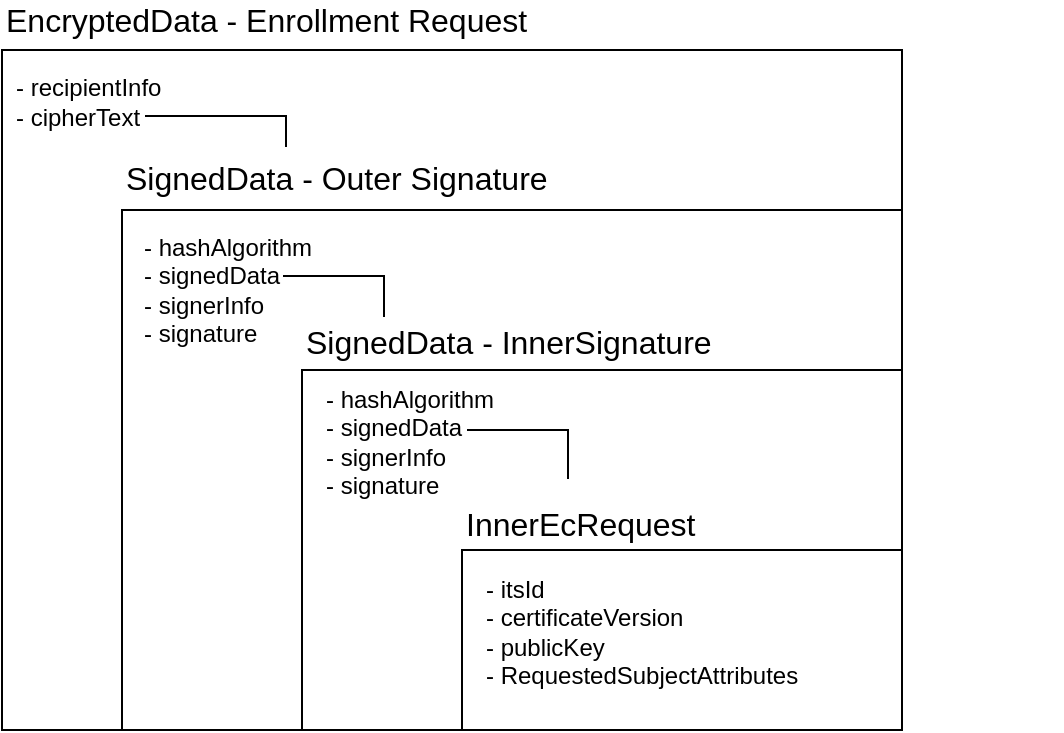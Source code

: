 <mxfile version="12.1.0" type="device" pages="1"><diagram id="tmoRqwXlG9qdIhXPIE8v" name="Page-1"><mxGraphModel dx="697" dy="399" grid="1" gridSize="10" guides="1" tooltips="1" connect="1" arrows="1" fold="1" page="1" pageScale="1" pageWidth="827" pageHeight="1169" math="0" shadow="0"><root><mxCell id="0"/><mxCell id="1" parent="0"/><mxCell id="GQad9RQ_AQmTn2VOyVyR-22" value="" style="rounded=0;whiteSpace=wrap;html=1;fontSize=15;" parent="1" vertex="1"><mxGeometry x="310" y="90" width="450" height="340" as="geometry"/></mxCell><mxCell id="GQad9RQ_AQmTn2VOyVyR-23" value="" style="rounded=0;whiteSpace=wrap;html=1;fontSize=15;" parent="1" vertex="1"><mxGeometry x="370" y="170" width="390" height="260" as="geometry"/></mxCell><mxCell id="GQad9RQ_AQmTn2VOyVyR-24" value="" style="rounded=0;whiteSpace=wrap;html=1;fontSize=15;" parent="1" vertex="1"><mxGeometry x="460" y="250" width="300" height="180" as="geometry"/></mxCell><mxCell id="GQad9RQ_AQmTn2VOyVyR-27" value="&lt;font style=&quot;font-size: 16px&quot;&gt;EncryptedData - Enrollment Request&lt;/font&gt;" style="text;html=1;strokeColor=none;fillColor=none;align=left;verticalAlign=middle;whiteSpace=wrap;rounded=0;fontSize=15;" parent="1" vertex="1"><mxGeometry x="310" y="65" width="420" height="20" as="geometry"/></mxCell><mxCell id="GQad9RQ_AQmTn2VOyVyR-28" value="&lt;span style=&quot;font-size: 16px&quot;&gt;SignedData - InnerSignature&lt;/span&gt;" style="text;html=1;strokeColor=none;fillColor=none;align=left;verticalAlign=middle;whiteSpace=wrap;rounded=0;fontSize=15;" parent="1" vertex="1"><mxGeometry x="460" y="224" width="300" height="24" as="geometry"/></mxCell><mxCell id="GQad9RQ_AQmTn2VOyVyR-29" value="&lt;font style=&quot;font-size: 16px&quot;&gt;SignedData - Outer Signature&lt;/font&gt;" style="text;html=1;strokeColor=none;fillColor=none;align=left;verticalAlign=middle;whiteSpace=wrap;rounded=0;fontSize=15;" parent="1" vertex="1"><mxGeometry x="370" y="144" width="300" height="20" as="geometry"/></mxCell><mxCell id="GQad9RQ_AQmTn2VOyVyR-32" value="&lt;div style=&quot;font-size: 14px&quot;&gt;&lt;font style=&quot;font-size: 12px&quot;&gt;- recipientInfo&lt;/font&gt;&lt;/div&gt;&lt;div style=&quot;font-size: 12px&quot;&gt;&lt;font style=&quot;font-size: 12px&quot;&gt;- cipherText&lt;br&gt;&lt;/font&gt;&lt;/div&gt;" style="text;html=1;strokeColor=none;fillColor=none;align=left;verticalAlign=middle;whiteSpace=wrap;rounded=0;fontSize=15;" parent="1" vertex="1"><mxGeometry x="315" y="85" width="110" height="60" as="geometry"/></mxCell><mxCell id="GQad9RQ_AQmTn2VOyVyR-39" value="" style="shape=partialRectangle;whiteSpace=wrap;html=1;bottom=0;right=0;fillColor=none;fontSize=15;align=left;direction=south;" parent="1" vertex="1"><mxGeometry x="382" y="123" width="70" height="15" as="geometry"/></mxCell><mxCell id="GQad9RQ_AQmTn2VOyVyR-40" value="&lt;div style=&quot;font-size: 14px&quot;&gt;&lt;font style=&quot;font-size: 12px&quot;&gt;- hashAlgorithm&lt;br&gt;&lt;/font&gt;&lt;/div&gt;&lt;div style=&quot;font-size: 12px&quot;&gt;&lt;font style=&quot;font-size: 12px&quot;&gt;- signedData&lt;/font&gt;&lt;/div&gt;&lt;div style=&quot;font-size: 12px&quot;&gt;&lt;font style=&quot;font-size: 12px&quot;&gt;- signerInfo&lt;/font&gt;&lt;/div&gt;&lt;div style=&quot;font-size: 12px&quot;&gt;&lt;font style=&quot;font-size: 12px&quot;&gt;- signature&lt;br&gt;&lt;/font&gt;&lt;/div&gt;" style="text;html=1;strokeColor=none;fillColor=none;align=left;verticalAlign=middle;whiteSpace=wrap;rounded=0;fontSize=15;" parent="1" vertex="1"><mxGeometry x="379" y="178.5" width="110" height="60" as="geometry"/></mxCell><mxCell id="GQad9RQ_AQmTn2VOyVyR-41" value="" style="shape=partialRectangle;whiteSpace=wrap;html=1;bottom=0;right=0;fillColor=none;fontSize=15;align=left;direction=south;" parent="1" vertex="1"><mxGeometry x="451" y="203" width="50" height="20" as="geometry"/></mxCell><mxCell id="vAOViJ9zuCnXeGHtW7FR-1" value="&lt;div style=&quot;font-size: 14px&quot;&gt;&lt;font style=&quot;font-size: 12px&quot;&gt;- hashAlgorithm&lt;br&gt;&lt;/font&gt;&lt;/div&gt;&lt;div style=&quot;font-size: 12px&quot;&gt;&lt;font style=&quot;font-size: 12px&quot;&gt;- signedData&lt;/font&gt;&lt;/div&gt;&lt;div style=&quot;font-size: 12px&quot;&gt;&lt;font style=&quot;font-size: 12px&quot;&gt;- signerInfo&lt;/font&gt;&lt;/div&gt;&lt;div style=&quot;font-size: 12px&quot;&gt;&lt;font style=&quot;font-size: 12px&quot;&gt;- signature&lt;br&gt;&lt;/font&gt;&lt;/div&gt;" style="text;html=1;strokeColor=none;fillColor=none;align=left;verticalAlign=middle;whiteSpace=wrap;rounded=0;fontSize=15;" vertex="1" parent="1"><mxGeometry x="470" y="255" width="110" height="60" as="geometry"/></mxCell><mxCell id="vAOViJ9zuCnXeGHtW7FR-2" value="" style="rounded=0;whiteSpace=wrap;html=1;fontSize=15;" vertex="1" parent="1"><mxGeometry x="540" y="340" width="220" height="90" as="geometry"/></mxCell><mxCell id="vAOViJ9zuCnXeGHtW7FR-4" value="&lt;span style=&quot;font-size: 16px&quot;&gt;InnerEcRequest&lt;/span&gt;" style="text;html=1;strokeColor=none;fillColor=none;align=left;verticalAlign=middle;whiteSpace=wrap;rounded=0;fontSize=15;" vertex="1" parent="1"><mxGeometry x="540" y="315" width="300" height="24" as="geometry"/></mxCell><mxCell id="vAOViJ9zuCnXeGHtW7FR-5" value="" style="shape=partialRectangle;whiteSpace=wrap;html=1;bottom=0;right=0;fillColor=none;fontSize=15;align=left;direction=south;" vertex="1" parent="1"><mxGeometry x="543" y="280" width="50" height="24" as="geometry"/></mxCell><mxCell id="vAOViJ9zuCnXeGHtW7FR-6" value="&lt;div style=&quot;font-size: 14px&quot;&gt;&lt;font style=&quot;font-size: 12px&quot;&gt;- itsId&lt;br&gt;&lt;/font&gt;&lt;/div&gt;&lt;div style=&quot;font-size: 12px&quot;&gt;&lt;font style=&quot;font-size: 12px&quot;&gt;- certificateVersion&lt;/font&gt;&lt;/div&gt;&lt;div style=&quot;font-size: 12px&quot;&gt;&lt;font style=&quot;font-size: 12px&quot;&gt;- publicKey&lt;/font&gt;&lt;/div&gt;&lt;div style=&quot;font-size: 12px&quot;&gt;&lt;font style=&quot;font-size: 12px&quot;&gt;- RequestedSubjectAttributes&lt;br&gt;&lt;/font&gt;&lt;/div&gt;" style="text;html=1;strokeColor=none;fillColor=none;align=left;verticalAlign=middle;whiteSpace=wrap;rounded=0;fontSize=15;" vertex="1" parent="1"><mxGeometry x="550" y="350" width="230" height="60" as="geometry"/></mxCell></root></mxGraphModel></diagram></mxfile>